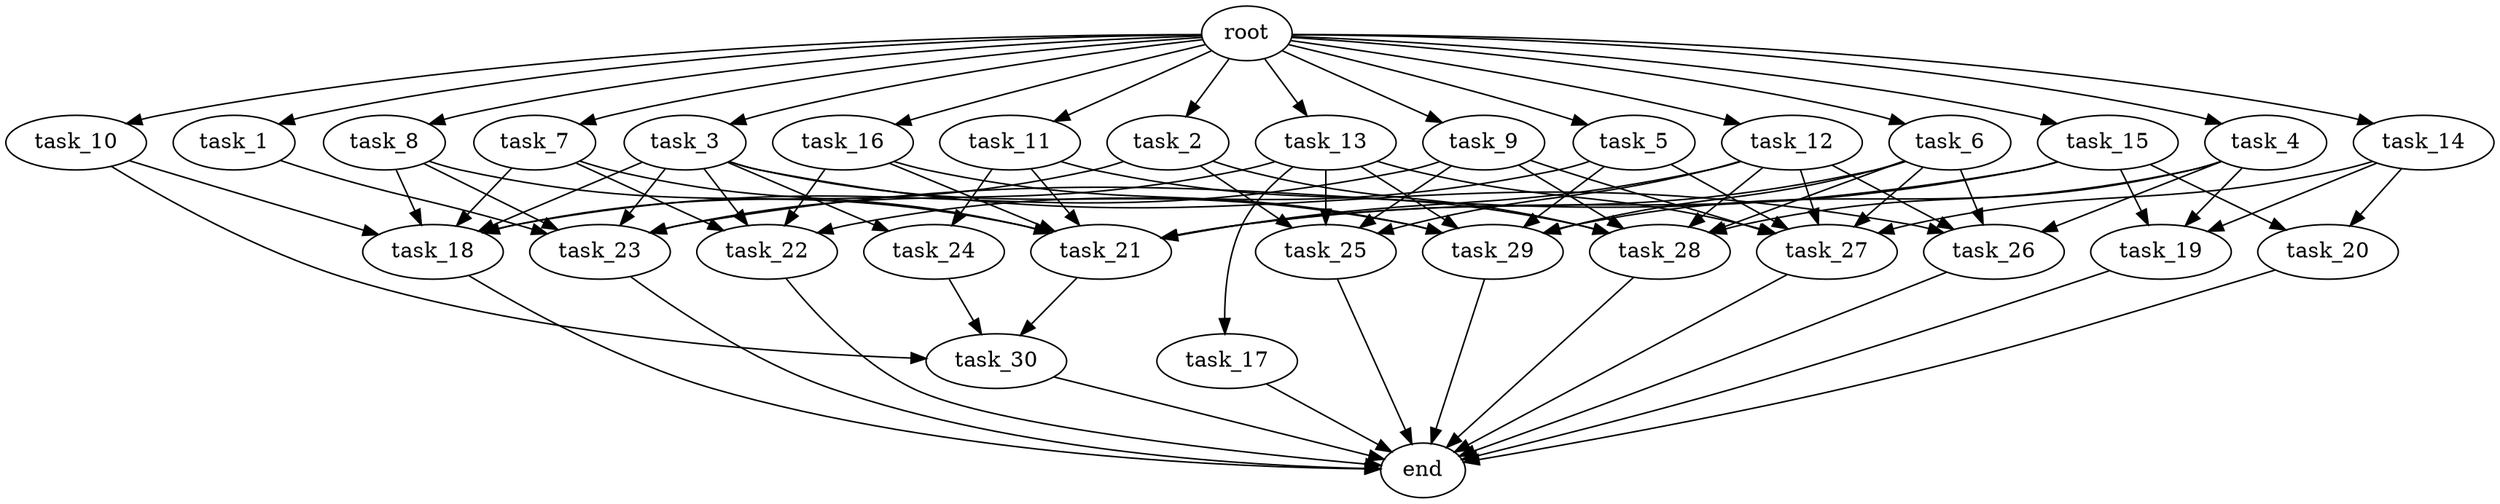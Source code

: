 digraph G {
  root [size="0.000000e+00"];
  task_1 [size="5.375819e+09"];
  task_2 [size="4.238101e+09"];
  task_3 [size="9.115016e+09"];
  task_4 [size="4.517968e+09"];
  task_5 [size="1.100959e+07"];
  task_6 [size="4.647056e+09"];
  task_7 [size="8.293888e+09"];
  task_8 [size="2.893205e+09"];
  task_9 [size="9.720846e+09"];
  task_10 [size="6.428774e+06"];
  task_11 [size="9.335135e+09"];
  task_12 [size="4.822380e+09"];
  task_13 [size="5.979080e+09"];
  task_14 [size="8.395038e+09"];
  task_15 [size="3.802155e+09"];
  task_16 [size="3.514828e+09"];
  task_17 [size="6.322437e+09"];
  task_18 [size="5.852007e+09"];
  task_19 [size="5.103774e+09"];
  task_20 [size="4.558018e+08"];
  task_21 [size="7.392090e+09"];
  task_22 [size="5.631253e+09"];
  task_23 [size="3.007083e+09"];
  task_24 [size="3.953654e+09"];
  task_25 [size="1.230647e+09"];
  task_26 [size="1.397363e+09"];
  task_27 [size="5.565234e+09"];
  task_28 [size="2.795304e+09"];
  task_29 [size="4.320192e+09"];
  task_30 [size="6.104843e+09"];
  end [size="0.000000e+00"];

  root -> task_1 [size="1.000000e-12"];
  root -> task_2 [size="1.000000e-12"];
  root -> task_3 [size="1.000000e-12"];
  root -> task_4 [size="1.000000e-12"];
  root -> task_5 [size="1.000000e-12"];
  root -> task_6 [size="1.000000e-12"];
  root -> task_7 [size="1.000000e-12"];
  root -> task_8 [size="1.000000e-12"];
  root -> task_9 [size="1.000000e-12"];
  root -> task_10 [size="1.000000e-12"];
  root -> task_11 [size="1.000000e-12"];
  root -> task_12 [size="1.000000e-12"];
  root -> task_13 [size="1.000000e-12"];
  root -> task_14 [size="1.000000e-12"];
  root -> task_15 [size="1.000000e-12"];
  root -> task_16 [size="1.000000e-12"];
  task_1 -> task_23 [size="6.014166e+07"];
  task_2 -> task_18 [size="9.753344e+07"];
  task_2 -> task_25 [size="3.076617e+07"];
  task_2 -> task_28 [size="4.658839e+07"];
  task_3 -> task_18 [size="9.753344e+07"];
  task_3 -> task_22 [size="1.407813e+08"];
  task_3 -> task_23 [size="6.014166e+07"];
  task_3 -> task_24 [size="1.976827e+08"];
  task_3 -> task_26 [size="3.493408e+07"];
  task_3 -> task_29 [size="7.200321e+07"];
  task_4 -> task_19 [size="1.701258e+08"];
  task_4 -> task_26 [size="3.493408e+07"];
  task_4 -> task_28 [size="4.658839e+07"];
  task_4 -> task_29 [size="7.200321e+07"];
  task_5 -> task_22 [size="1.407813e+08"];
  task_5 -> task_27 [size="9.275391e+07"];
  task_5 -> task_29 [size="7.200321e+07"];
  task_6 -> task_21 [size="1.056013e+08"];
  task_6 -> task_26 [size="3.493408e+07"];
  task_6 -> task_27 [size="9.275391e+07"];
  task_6 -> task_28 [size="4.658839e+07"];
  task_6 -> task_29 [size="7.200321e+07"];
  task_7 -> task_18 [size="9.753344e+07"];
  task_7 -> task_21 [size="1.056013e+08"];
  task_7 -> task_22 [size="1.407813e+08"];
  task_8 -> task_18 [size="9.753344e+07"];
  task_8 -> task_21 [size="1.056013e+08"];
  task_8 -> task_23 [size="6.014166e+07"];
  task_9 -> task_18 [size="9.753344e+07"];
  task_9 -> task_25 [size="3.076617e+07"];
  task_9 -> task_27 [size="9.275391e+07"];
  task_9 -> task_28 [size="4.658839e+07"];
  task_10 -> task_18 [size="9.753344e+07"];
  task_10 -> task_30 [size="2.034948e+08"];
  task_11 -> task_21 [size="1.056013e+08"];
  task_11 -> task_24 [size="1.976827e+08"];
  task_11 -> task_28 [size="4.658839e+07"];
  task_12 -> task_21 [size="1.056013e+08"];
  task_12 -> task_25 [size="3.076617e+07"];
  task_12 -> task_26 [size="3.493408e+07"];
  task_12 -> task_27 [size="9.275391e+07"];
  task_12 -> task_28 [size="4.658839e+07"];
  task_13 -> task_17 [size="6.322437e+08"];
  task_13 -> task_23 [size="6.014166e+07"];
  task_13 -> task_25 [size="3.076617e+07"];
  task_13 -> task_27 [size="9.275391e+07"];
  task_13 -> task_29 [size="7.200321e+07"];
  task_14 -> task_19 [size="1.701258e+08"];
  task_14 -> task_20 [size="2.279009e+07"];
  task_14 -> task_27 [size="9.275391e+07"];
  task_15 -> task_19 [size="1.701258e+08"];
  task_15 -> task_20 [size="2.279009e+07"];
  task_15 -> task_21 [size="1.056013e+08"];
  task_15 -> task_23 [size="6.014166e+07"];
  task_16 -> task_21 [size="1.056013e+08"];
  task_16 -> task_22 [size="1.407813e+08"];
  task_16 -> task_29 [size="7.200321e+07"];
  task_17 -> end [size="1.000000e-12"];
  task_18 -> end [size="1.000000e-12"];
  task_19 -> end [size="1.000000e-12"];
  task_20 -> end [size="1.000000e-12"];
  task_21 -> task_30 [size="2.034948e+08"];
  task_22 -> end [size="1.000000e-12"];
  task_23 -> end [size="1.000000e-12"];
  task_24 -> task_30 [size="2.034948e+08"];
  task_25 -> end [size="1.000000e-12"];
  task_26 -> end [size="1.000000e-12"];
  task_27 -> end [size="1.000000e-12"];
  task_28 -> end [size="1.000000e-12"];
  task_29 -> end [size="1.000000e-12"];
  task_30 -> end [size="1.000000e-12"];
}
